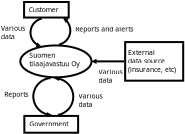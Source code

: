 <?xml version="1.0" encoding="UTF-8"?>
<dia:diagram xmlns:dia="http://www.lysator.liu.se/~alla/dia/">
  <dia:layer name="Background" visible="true" active="true">
    <dia:object type="Standard - Text" version="1" id="O0">
      <dia:attribute name="obj_pos">
        <dia:point val="-9.201,6.566"/>
      </dia:attribute>
      <dia:attribute name="obj_bb">
        <dia:rectangle val="-9.201,6.253;-9.201,6.646"/>
      </dia:attribute>
      <dia:attribute name="text">
        <dia:composite type="text">
          <dia:attribute name="string">
            <dia:string>##</dia:string>
          </dia:attribute>
          <dia:attribute name="font">
            <dia:font family="sans" style="0" name="Helvetica"/>
          </dia:attribute>
          <dia:attribute name="height">
            <dia:real val="0.423"/>
          </dia:attribute>
          <dia:attribute name="pos">
            <dia:point val="-9.201,6.566"/>
          </dia:attribute>
          <dia:attribute name="color">
            <dia:color val="#000000"/>
          </dia:attribute>
          <dia:attribute name="alignment">
            <dia:enum val="0"/>
          </dia:attribute>
        </dia:composite>
      </dia:attribute>
      <dia:attribute name="valign">
        <dia:enum val="3"/>
      </dia:attribute>
    </dia:object>
    <dia:object type="Standard - Line" version="0" id="O1">
      <dia:attribute name="obj_pos">
        <dia:point val="-8.781,3.549"/>
      </dia:attribute>
      <dia:attribute name="obj_bb">
        <dia:rectangle val="-10.477,3.418;-8.731,3.68"/>
      </dia:attribute>
      <dia:attribute name="conn_endpoints">
        <dia:point val="-8.781,3.549"/>
        <dia:point val="-10.365,3.549"/>
      </dia:attribute>
      <dia:attribute name="numcp">
        <dia:int val="1"/>
      </dia:attribute>
      <dia:attribute name="end_arrow">
        <dia:enum val="3"/>
      </dia:attribute>
      <dia:attribute name="end_arrow_length">
        <dia:real val="0.1"/>
      </dia:attribute>
      <dia:attribute name="end_arrow_width">
        <dia:real val="0.1"/>
      </dia:attribute>
      <dia:connections>
        <dia:connection handle="0" to="O15" connection="8"/>
        <dia:connection handle="1" to="O17" connection="8"/>
      </dia:connections>
    </dia:object>
    <dia:object type="Standard - Arc" version="0" id="O2">
      <dia:attribute name="obj_pos">
        <dia:point val="-12.671,0.968"/>
      </dia:attribute>
      <dia:attribute name="obj_bb">
        <dia:rectangle val="-13.489,0.91;-12.133,3.662"/>
      </dia:attribute>
      <dia:attribute name="conn_endpoints">
        <dia:point val="-12.671,0.968"/>
        <dia:point val="-12.194,3.549"/>
      </dia:attribute>
      <dia:attribute name="curve_distance">
        <dia:real val="1"/>
      </dia:attribute>
      <dia:attribute name="end_arrow">
        <dia:enum val="3"/>
      </dia:attribute>
      <dia:attribute name="end_arrow_length">
        <dia:real val="0.1"/>
      </dia:attribute>
      <dia:attribute name="end_arrow_width">
        <dia:real val="0.1"/>
      </dia:attribute>
      <dia:connections>
        <dia:connection handle="0" to="O11" connection="8"/>
        <dia:connection handle="1" to="O17" connection="8"/>
      </dia:connections>
    </dia:object>
    <dia:object type="Standard - Arc" version="0" id="O3">
      <dia:attribute name="obj_pos">
        <dia:point val="-12.194,3.549"/>
      </dia:attribute>
      <dia:attribute name="obj_bb">
        <dia:rectangle val="-13.364,3.495;-12.141,6.749"/>
      </dia:attribute>
      <dia:attribute name="conn_endpoints">
        <dia:point val="-12.194,3.549"/>
        <dia:point val="-12.43,6.696"/>
      </dia:attribute>
      <dia:attribute name="curve_distance">
        <dia:real val="1"/>
      </dia:attribute>
      <dia:attribute name="end_arrow">
        <dia:enum val="3"/>
      </dia:attribute>
      <dia:attribute name="end_arrow_length">
        <dia:real val="0.1"/>
      </dia:attribute>
      <dia:attribute name="end_arrow_width">
        <dia:real val="0.1"/>
      </dia:attribute>
      <dia:connections>
        <dia:connection handle="0" to="O17" connection="8"/>
        <dia:connection handle="1" to="O13" connection="8"/>
      </dia:connections>
    </dia:object>
    <dia:object type="Standard - Arc" version="0" id="O4">
      <dia:attribute name="obj_pos">
        <dia:point val="-12.194,3.549"/>
      </dia:attribute>
      <dia:attribute name="obj_bb">
        <dia:rectangle val="-12.733,0.855;-11.377,3.607"/>
      </dia:attribute>
      <dia:attribute name="conn_endpoints">
        <dia:point val="-12.194,3.549"/>
        <dia:point val="-12.671,0.968"/>
      </dia:attribute>
      <dia:attribute name="curve_distance">
        <dia:real val="1"/>
      </dia:attribute>
      <dia:attribute name="end_arrow">
        <dia:enum val="3"/>
      </dia:attribute>
      <dia:attribute name="end_arrow_length">
        <dia:real val="0.1"/>
      </dia:attribute>
      <dia:attribute name="end_arrow_width">
        <dia:real val="0.1"/>
      </dia:attribute>
      <dia:connections>
        <dia:connection handle="0" to="O17" connection="8"/>
        <dia:connection handle="1" to="O11" connection="8"/>
      </dia:connections>
    </dia:object>
    <dia:object type="Standard - Arc" version="0" id="O5">
      <dia:attribute name="obj_pos">
        <dia:point val="-12.43,6.696"/>
      </dia:attribute>
      <dia:attribute name="obj_bb">
        <dia:rectangle val="-12.484,3.495;-11.26,6.749"/>
      </dia:attribute>
      <dia:attribute name="conn_endpoints">
        <dia:point val="-12.43,6.696"/>
        <dia:point val="-12.194,3.549"/>
      </dia:attribute>
      <dia:attribute name="curve_distance">
        <dia:real val="1"/>
      </dia:attribute>
      <dia:attribute name="end_arrow">
        <dia:enum val="3"/>
      </dia:attribute>
      <dia:attribute name="end_arrow_length">
        <dia:real val="0.1"/>
      </dia:attribute>
      <dia:attribute name="end_arrow_width">
        <dia:real val="0.1"/>
      </dia:attribute>
      <dia:connections>
        <dia:connection handle="0" to="O13" connection="8"/>
        <dia:connection handle="1" to="O17" connection="8"/>
      </dia:connections>
    </dia:object>
    <dia:object type="Standard - Text" version="1" id="O6">
      <dia:attribute name="obj_pos">
        <dia:point val="-14.941,2.014"/>
      </dia:attribute>
      <dia:attribute name="obj_bb">
        <dia:rectangle val="-14.941,1.702;-13.695,2.518"/>
      </dia:attribute>
      <dia:attribute name="text">
        <dia:composite type="text">
          <dia:attribute name="string">
            <dia:string>#Various
data#</dia:string>
          </dia:attribute>
          <dia:attribute name="font">
            <dia:font family="sans" style="0" name="Helvetica"/>
          </dia:attribute>
          <dia:attribute name="height">
            <dia:real val="0.423"/>
          </dia:attribute>
          <dia:attribute name="pos">
            <dia:point val="-14.941,2.014"/>
          </dia:attribute>
          <dia:attribute name="color">
            <dia:color val="#000000"/>
          </dia:attribute>
          <dia:attribute name="alignment">
            <dia:enum val="0"/>
          </dia:attribute>
        </dia:composite>
      </dia:attribute>
      <dia:attribute name="valign">
        <dia:enum val="3"/>
      </dia:attribute>
    </dia:object>
    <dia:object type="Standard - Text" version="1" id="O7">
      <dia:attribute name="obj_pos">
        <dia:point val="-11.226,2.055"/>
      </dia:attribute>
      <dia:attribute name="obj_bb">
        <dia:rectangle val="-11.226,1.743;-8.119,2.135"/>
      </dia:attribute>
      <dia:attribute name="text">
        <dia:composite type="text">
          <dia:attribute name="string">
            <dia:string>#Reports and alerts#</dia:string>
          </dia:attribute>
          <dia:attribute name="font">
            <dia:font family="sans" style="0" name="Helvetica"/>
          </dia:attribute>
          <dia:attribute name="height">
            <dia:real val="0.423"/>
          </dia:attribute>
          <dia:attribute name="pos">
            <dia:point val="-11.226,2.055"/>
          </dia:attribute>
          <dia:attribute name="color">
            <dia:color val="#000000"/>
          </dia:attribute>
          <dia:attribute name="alignment">
            <dia:enum val="0"/>
          </dia:attribute>
        </dia:composite>
      </dia:attribute>
      <dia:attribute name="valign">
        <dia:enum val="3"/>
      </dia:attribute>
    </dia:object>
    <dia:object type="Standard - Text" version="1" id="O8">
      <dia:attribute name="obj_pos">
        <dia:point val="-10.063,4.199"/>
      </dia:attribute>
      <dia:attribute name="obj_bb">
        <dia:rectangle val="-10.063,3.886;-8.819,4.702"/>
      </dia:attribute>
      <dia:attribute name="text">
        <dia:composite type="text">
          <dia:attribute name="string">
            <dia:string>#Various
data#</dia:string>
          </dia:attribute>
          <dia:attribute name="font">
            <dia:font family="sans" style="0" name="Helvetica"/>
          </dia:attribute>
          <dia:attribute name="height">
            <dia:real val="0.423"/>
          </dia:attribute>
          <dia:attribute name="pos">
            <dia:point val="-10.063,4.199"/>
          </dia:attribute>
          <dia:attribute name="color">
            <dia:color val="#000000"/>
          </dia:attribute>
          <dia:attribute name="alignment">
            <dia:enum val="0"/>
          </dia:attribute>
        </dia:composite>
      </dia:attribute>
      <dia:attribute name="valign">
        <dia:enum val="3"/>
      </dia:attribute>
    </dia:object>
    <dia:object type="Standard - Text" version="1" id="O9">
      <dia:attribute name="obj_pos">
        <dia:point val="-11.061,5.405"/>
      </dia:attribute>
      <dia:attribute name="obj_bb">
        <dia:rectangle val="-11.061,5.093;-9.816,5.909"/>
      </dia:attribute>
      <dia:attribute name="text">
        <dia:composite type="text">
          <dia:attribute name="string">
            <dia:string>#Various
data#</dia:string>
          </dia:attribute>
          <dia:attribute name="font">
            <dia:font family="sans" style="0" name="Helvetica"/>
          </dia:attribute>
          <dia:attribute name="height">
            <dia:real val="0.423"/>
          </dia:attribute>
          <dia:attribute name="pos">
            <dia:point val="-11.061,5.405"/>
          </dia:attribute>
          <dia:attribute name="color">
            <dia:color val="#000000"/>
          </dia:attribute>
          <dia:attribute name="alignment">
            <dia:enum val="0"/>
          </dia:attribute>
        </dia:composite>
      </dia:attribute>
      <dia:attribute name="valign">
        <dia:enum val="3"/>
      </dia:attribute>
    </dia:object>
    <dia:object type="Standard - Text" version="1" id="O10">
      <dia:attribute name="obj_pos">
        <dia:point val="-14.779,5.313"/>
      </dia:attribute>
      <dia:attribute name="obj_bb">
        <dia:rectangle val="-14.779,5.001;-13.482,5.393"/>
      </dia:attribute>
      <dia:attribute name="text">
        <dia:composite type="text">
          <dia:attribute name="string">
            <dia:string>#Reports#</dia:string>
          </dia:attribute>
          <dia:attribute name="font">
            <dia:font family="sans" style="0" name="Helvetica"/>
          </dia:attribute>
          <dia:attribute name="height">
            <dia:real val="0.423"/>
          </dia:attribute>
          <dia:attribute name="pos">
            <dia:point val="-14.779,5.313"/>
          </dia:attribute>
          <dia:attribute name="color">
            <dia:color val="#000000"/>
          </dia:attribute>
          <dia:attribute name="alignment">
            <dia:enum val="0"/>
          </dia:attribute>
        </dia:composite>
      </dia:attribute>
      <dia:attribute name="valign">
        <dia:enum val="3"/>
      </dia:attribute>
    </dia:object>
    <dia:group>
      <dia:object type="Standard - Box" version="0" id="O11">
        <dia:attribute name="obj_pos">
          <dia:point val="-13.787,0.58"/>
        </dia:attribute>
        <dia:attribute name="obj_bb">
          <dia:rectangle val="-13.837,0.53;-11.506,1.407"/>
        </dia:attribute>
        <dia:attribute name="elem_corner">
          <dia:point val="-13.787,0.58"/>
        </dia:attribute>
        <dia:attribute name="elem_width">
          <dia:real val="2.231"/>
        </dia:attribute>
        <dia:attribute name="elem_height">
          <dia:real val="0.777"/>
        </dia:attribute>
        <dia:attribute name="border_width">
          <dia:real val="0.1"/>
        </dia:attribute>
        <dia:attribute name="show_background">
          <dia:boolean val="true"/>
        </dia:attribute>
      </dia:object>
      <dia:object type="Standard - Text" version="1" id="O12">
        <dia:attribute name="obj_pos">
          <dia:point val="-13.556,1.088"/>
        </dia:attribute>
        <dia:attribute name="obj_bb">
          <dia:rectangle val="-13.556,0.776;-11.914,1.168"/>
        </dia:attribute>
        <dia:attribute name="text">
          <dia:composite type="text">
            <dia:attribute name="string">
              <dia:string>#Customer#</dia:string>
            </dia:attribute>
            <dia:attribute name="font">
              <dia:font family="sans" style="0" name="Helvetica"/>
            </dia:attribute>
            <dia:attribute name="height">
              <dia:real val="0.423"/>
            </dia:attribute>
            <dia:attribute name="pos">
              <dia:point val="-13.556,1.088"/>
            </dia:attribute>
            <dia:attribute name="color">
              <dia:color val="#000000"/>
            </dia:attribute>
            <dia:attribute name="alignment">
              <dia:enum val="0"/>
            </dia:attribute>
          </dia:composite>
        </dia:attribute>
        <dia:attribute name="valign">
          <dia:enum val="3"/>
        </dia:attribute>
      </dia:object>
    </dia:group>
    <dia:group>
      <dia:object type="Standard - Box" version="0" id="O13">
        <dia:attribute name="obj_pos">
          <dia:point val="-13.774,6.276"/>
        </dia:attribute>
        <dia:attribute name="obj_bb">
          <dia:rectangle val="-13.824,6.226;-11.036,7.166"/>
        </dia:attribute>
        <dia:attribute name="elem_corner">
          <dia:point val="-13.774,6.276"/>
        </dia:attribute>
        <dia:attribute name="elem_width">
          <dia:real val="2.689"/>
        </dia:attribute>
        <dia:attribute name="elem_height">
          <dia:real val="0.84"/>
        </dia:attribute>
        <dia:attribute name="show_background">
          <dia:boolean val="true"/>
        </dia:attribute>
      </dia:object>
      <dia:object type="Standard - Text" version="1" id="O14">
        <dia:attribute name="obj_pos">
          <dia:point val="-13.534,6.801"/>
        </dia:attribute>
        <dia:attribute name="obj_bb">
          <dia:rectangle val="-13.534,6.489;-11.422,6.881"/>
        </dia:attribute>
        <dia:attribute name="text">
          <dia:composite type="text">
            <dia:attribute name="string">
              <dia:string>#Government#</dia:string>
            </dia:attribute>
            <dia:attribute name="font">
              <dia:font family="sans" style="0" name="Helvetica"/>
            </dia:attribute>
            <dia:attribute name="height">
              <dia:real val="0.423"/>
            </dia:attribute>
            <dia:attribute name="pos">
              <dia:point val="-13.534,6.801"/>
            </dia:attribute>
            <dia:attribute name="color">
              <dia:color val="#000000"/>
            </dia:attribute>
            <dia:attribute name="alignment">
              <dia:enum val="0"/>
            </dia:attribute>
          </dia:composite>
        </dia:attribute>
        <dia:attribute name="valign">
          <dia:enum val="3"/>
        </dia:attribute>
      </dia:object>
    </dia:group>
    <dia:group>
      <dia:object type="Standard - Box" version="0" id="O15">
        <dia:attribute name="obj_pos">
          <dia:point val="-8.733,2.584"/>
        </dia:attribute>
        <dia:attribute name="obj_bb">
          <dia:rectangle val="-8.783,2.534;-5.78,4.563"/>
        </dia:attribute>
        <dia:attribute name="elem_corner">
          <dia:point val="-8.733,2.584"/>
        </dia:attribute>
        <dia:attribute name="elem_width">
          <dia:real val="2.902"/>
        </dia:attribute>
        <dia:attribute name="elem_height">
          <dia:real val="1.93"/>
        </dia:attribute>
        <dia:attribute name="border_width">
          <dia:real val="0.1"/>
        </dia:attribute>
        <dia:attribute name="show_background">
          <dia:boolean val="true"/>
        </dia:attribute>
      </dia:object>
      <dia:object type="Standard - Text" version="1" id="O16">
        <dia:attribute name="obj_pos">
          <dia:point val="-8.593,3.229"/>
        </dia:attribute>
        <dia:attribute name="obj_bb">
          <dia:rectangle val="-8.593,2.917;-5.933,4.156"/>
        </dia:attribute>
        <dia:attribute name="text">
          <dia:composite type="text">
            <dia:attribute name="string">
              <dia:string>#External
data source
(insurance, etc)#</dia:string>
            </dia:attribute>
            <dia:attribute name="font">
              <dia:font family="sans" style="0" name="Helvetica"/>
            </dia:attribute>
            <dia:attribute name="height">
              <dia:real val="0.423"/>
            </dia:attribute>
            <dia:attribute name="pos">
              <dia:point val="-8.593,3.229"/>
            </dia:attribute>
            <dia:attribute name="color">
              <dia:color val="#000000"/>
            </dia:attribute>
            <dia:attribute name="alignment">
              <dia:enum val="0"/>
            </dia:attribute>
          </dia:composite>
        </dia:attribute>
        <dia:attribute name="valign">
          <dia:enum val="3"/>
        </dia:attribute>
      </dia:object>
    </dia:group>
    <dia:group>
      <dia:object type="Standard - Ellipse" version="0" id="O17">
        <dia:attribute name="obj_pos">
          <dia:point val="-13.975,2.752"/>
        </dia:attribute>
        <dia:attribute name="obj_bb">
          <dia:rectangle val="-14.024,2.702;-10.364,4.395"/>
        </dia:attribute>
        <dia:attribute name="elem_corner">
          <dia:point val="-13.975,2.752"/>
        </dia:attribute>
        <dia:attribute name="elem_width">
          <dia:real val="3.56"/>
        </dia:attribute>
        <dia:attribute name="elem_height">
          <dia:real val="1.593"/>
        </dia:attribute>
      </dia:object>
      <dia:object type="Standard - Text" version="1" id="O18">
        <dia:attribute name="obj_pos">
          <dia:point val="-13.526,3.366"/>
        </dia:attribute>
        <dia:attribute name="obj_bb">
          <dia:rectangle val="-13.526,3.054;-10.768,3.869"/>
        </dia:attribute>
        <dia:attribute name="text">
          <dia:composite type="text">
            <dia:attribute name="string">
              <dia:string>#Suomen
tilaajavastuu Oy#</dia:string>
            </dia:attribute>
            <dia:attribute name="font">
              <dia:font family="sans" style="0" name="Helvetica"/>
            </dia:attribute>
            <dia:attribute name="height">
              <dia:real val="0.423"/>
            </dia:attribute>
            <dia:attribute name="pos">
              <dia:point val="-13.526,3.366"/>
            </dia:attribute>
            <dia:attribute name="color">
              <dia:color val="#000000"/>
            </dia:attribute>
            <dia:attribute name="alignment">
              <dia:enum val="0"/>
            </dia:attribute>
          </dia:composite>
        </dia:attribute>
        <dia:attribute name="valign">
          <dia:enum val="3"/>
        </dia:attribute>
      </dia:object>
    </dia:group>
  </dia:layer>
</dia:diagram>
